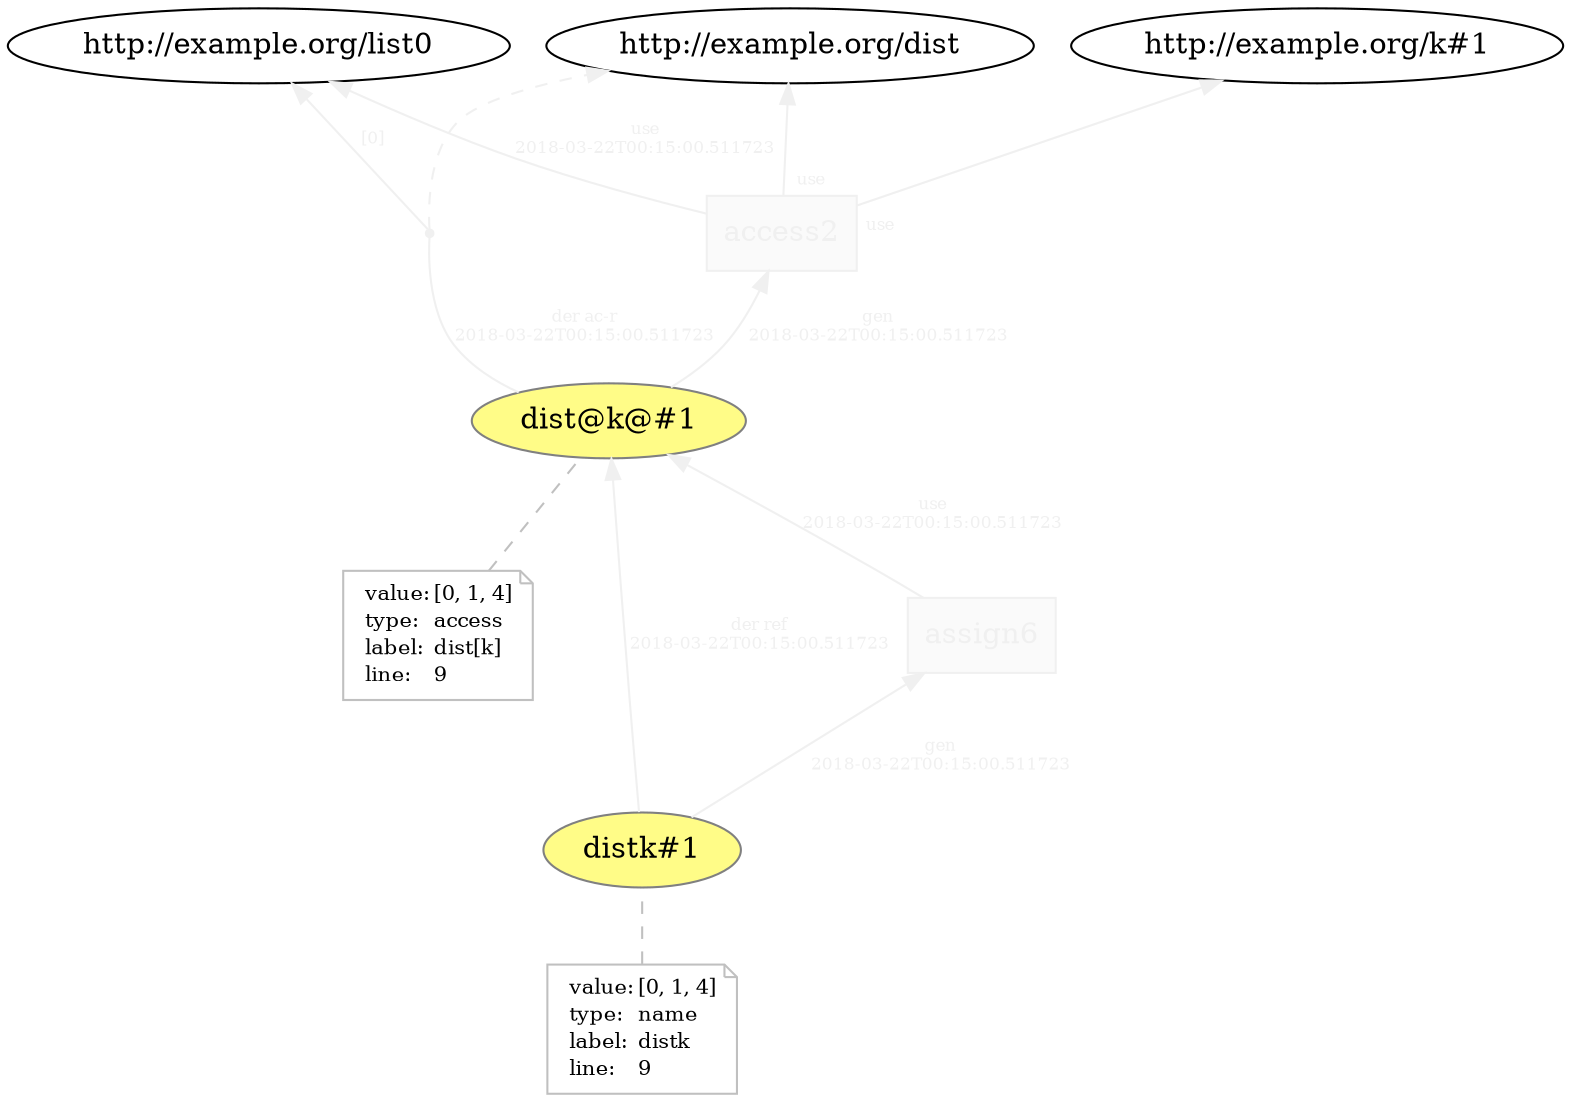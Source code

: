 digraph "PROV" { size="16,12"; rankdir="BT";
"http://example.org/dist@k@#1" [fillcolor="#FFFC87",color="#808080",style="filled",label="dist@k@#1",URL="http://example.org/dist@k@#1"]
"-attrs0" [color="gray",shape="note",fontsize="10",fontcolor="black",label=<<TABLE cellpadding="0" border="0">
	<TR>
	    <TD align="left">value:</TD>
	    <TD align="left">[0, 1, 4]</TD>
	</TR>
	<TR>
	    <TD align="left">type:</TD>
	    <TD align="left">access</TD>
	</TR>
	<TR>
	    <TD align="left">label:</TD>
	    <TD align="left">dist[k]</TD>
	</TR>
	<TR>
	    <TD align="left">line:</TD>
	    <TD align="left">9</TD>
	</TR>
</TABLE>>]
"-attrs0" -> "http://example.org/dist@k@#1" [color="gray",style="dashed",arrowhead="none"]
"http://example.org/access2" [fillcolor="#FAFAFA",color="#F0F0F0",shape="polygon",sides="4",style="filled",fontcolor="#F0F0F0",label="access2",URL="http://example.org/access2"]
"bn0" [shape="point",label="",fontcolor="#F0F0F0",color="#F0F0F0"]
"http://example.org/dist@k@#1" -> "bn0" [fontsize="8",distance="1.5",angle="60.0",rotation="20",label="der ac-r
2018-03-22T00:15:00.511723",arrowhead="none",fontcolor="#F0F0F0",color="#F0F0F0"]
"bn0" -> "http://example.org/dist" [style="dashed",fontcolor="#F0F0F0",color="#F0F0F0"]
"bn0" -> "http://example.org/list0" [fontsize="8",distance="1.5",angle="60.0",rotation="20",label="[0]",fontcolor="#F0F0F0",color="#F0F0F0"]
"http://example.org/access2" -> "http://example.org/dist" [labelfontsize="8",labeldistance="1.5",labelangle="60.0",rotation="20",taillabel="use",fontcolor="#F0F0F0",color="#F0F0F0"]
"http://example.org/access2" -> "http://example.org/k#1" [labelfontsize="8",labeldistance="1.5",labelangle="60.0",rotation="20",taillabel="use",fontcolor="#F0F0F0",color="#F0F0F0"]
"http://example.org/distk#1" [fillcolor="#FFFC87",color="#808080",style="filled",label="distk#1",URL="http://example.org/distk#1"]
"-attrs1" [color="gray",shape="note",fontsize="10",fontcolor="black",label=<<TABLE cellpadding="0" border="0">
	<TR>
	    <TD align="left">value:</TD>
	    <TD align="left">[0, 1, 4]</TD>
	</TR>
	<TR>
	    <TD align="left">type:</TD>
	    <TD align="left">name</TD>
	</TR>
	<TR>
	    <TD align="left">label:</TD>
	    <TD align="left">distk</TD>
	</TR>
	<TR>
	    <TD align="left">line:</TD>
	    <TD align="left">9</TD>
	</TR>
</TABLE>>]
"-attrs1" -> "http://example.org/distk#1" [color="gray",style="dashed",arrowhead="none"]
"http://example.org/assign6" [fillcolor="#FAFAFA",color="#F0F0F0",shape="polygon",sides="4",style="filled",fontcolor="#F0F0F0",label="assign6",URL="http://example.org/assign6"]
"http://example.org/distk#1" -> "http://example.org/dist@k@#1" [fontsize="8",distance="1.5",angle="60.0",rotation="20",label="der ref
2018-03-22T00:15:00.511723",fontcolor="#F0F0F0",color="#F0F0F0"]
"http://example.org/access2" -> "http://example.org/list0" [fontsize="8",distance="1.5",angle="60.0",rotation="20",label="use
2018-03-22T00:15:00.511723",fontcolor="#F0F0F0",color="#F0F0F0"]
"http://example.org/assign6" -> "http://example.org/dist@k@#1" [fontsize="8",distance="1.5",angle="60.0",rotation="20",label="use
2018-03-22T00:15:00.511723",fontcolor="#F0F0F0",color="#F0F0F0"]
"http://example.org/distk#1" -> "http://example.org/assign6" [fontsize="8",distance="1.5",angle="60.0",rotation="20",label="gen
2018-03-22T00:15:00.511723",fontcolor="#F0F0F0",color="#F0F0F0"]
"http://example.org/dist@k@#1" -> "http://example.org/access2" [fontsize="8",distance="1.5",angle="60.0",rotation="20",label="gen
2018-03-22T00:15:00.511723",fontcolor="#F0F0F0",color="#F0F0F0"]
}